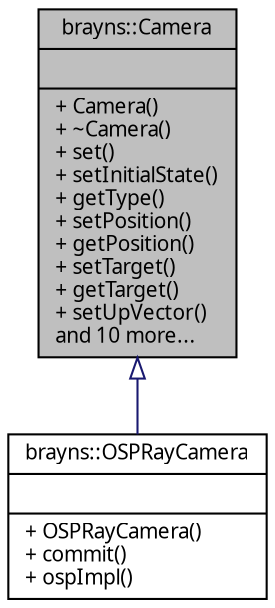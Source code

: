 digraph "brayns::Camera"
{
  edge [fontname="Sans",fontsize="10",labelfontname="Sans",labelfontsize="10"];
  node [fontname="Sans",fontsize="10",shape=record];
  Node1 [label="{brayns::Camera\n||+ Camera()\l+ ~Camera()\l+ set()\l+ setInitialState()\l+ getType()\l+ setPosition()\l+ getPosition()\l+ setTarget()\l+ getTarget()\l+ setUpVector()\land 10 more...\l}",height=0.2,width=0.4,color="black", fillcolor="grey75", style="filled" fontcolor="black"];
  Node1 -> Node2 [dir="back",color="midnightblue",fontsize="10",style="solid",arrowtail="onormal",fontname="Sans"];
  Node2 [label="{brayns::OSPRayCamera\n||+ OSPRayCamera()\l+ commit()\l+ ospImpl()\l}",height=0.2,width=0.4,color="black", fillcolor="white", style="filled",URL="$classbrayns_1_1_o_s_p_ray_camera.html",tooltip="OPSRAY specific camera. "];
}
